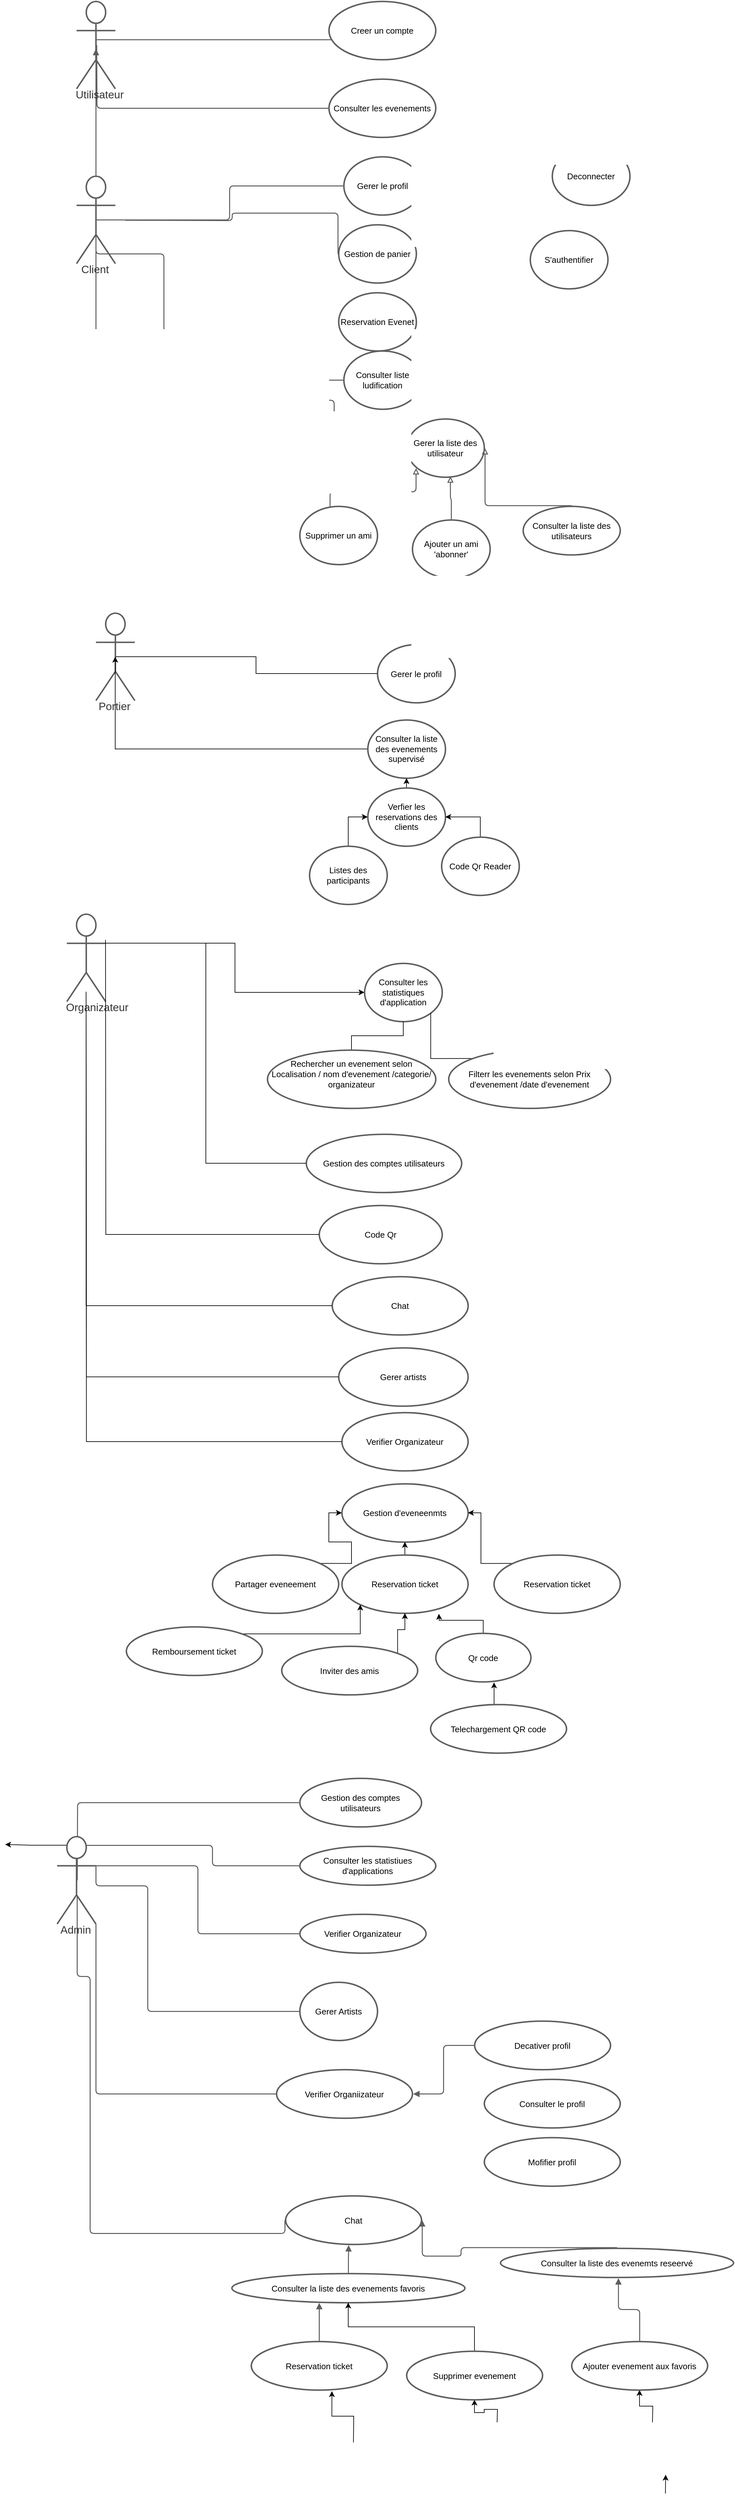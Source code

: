 <mxfile version="20.8.15" type="github">
  <diagram name="Page-1" id="k-a6IqjKt22_uS10msmN">
    <mxGraphModel dx="2084" dy="671" grid="1" gridSize="10" guides="1" tooltips="1" connect="1" arrows="1" fold="1" page="1" pageScale="1" pageWidth="827" pageHeight="1169" math="0" shadow="0">
      <root>
        <mxCell id="0" />
        <mxCell id="1" parent="0" />
        <mxCell id="5G4IDF_U-Jctl3EP4ENw-1" value="Consulter les statistiques d&#39;application" style="html=1;overflow=block;blockSpacing=1;whiteSpace=wrap;ellipse;fontSize=13;spacing=3.8;strokeColor=#5e5e5e;strokeOpacity=100;rounded=1;absoluteArcSize=1;arcSize=9;strokeWidth=2.3;lucidId=.BitsejxpJ_f;" parent="1" vertex="1">
          <mxGeometry x="515" y="1545" width="120" height="90" as="geometry" />
        </mxCell>
        <mxCell id="5G4IDF_U-Jctl3EP4ENw-2" value="Gerer le profil" style="html=1;overflow=block;blockSpacing=1;whiteSpace=wrap;ellipse;fontSize=13;spacing=3.8;strokeColor=#5e5e5e;strokeOpacity=100;rounded=1;absoluteArcSize=1;arcSize=9;strokeWidth=2.3;lucidId=.BitsejxpJ_f;" parent="1" vertex="1">
          <mxGeometry x="535" y="1052.5" width="120" height="90" as="geometry" />
        </mxCell>
        <mxCell id="5G4IDF_U-Jctl3EP4ENw-3" style="edgeStyle=orthogonalEdgeStyle;rounded=0;orthogonalLoop=1;jettySize=auto;html=1;exitX=0.5;exitY=0;exitDx=0;exitDy=0;endArrow=none;endFill=0;" parent="1" source="5G4IDF_U-Jctl3EP4ENw-4" target="5G4IDF_U-Jctl3EP4ENw-1" edge="1">
          <mxGeometry relative="1" as="geometry" />
        </mxCell>
        <mxCell id="5G4IDF_U-Jctl3EP4ENw-4" value="&lt;div&gt;Rechercher un evenement selon Localisation / nom d&#39;evenement /categorie/ organizateur&lt;br&gt;&lt;/div&gt;&lt;div&gt;&lt;br&gt;&lt;/div&gt;" style="html=1;overflow=block;blockSpacing=1;whiteSpace=wrap;ellipse;fontSize=13;spacing=3.8;strokeColor=#5e5e5e;strokeOpacity=100;rounded=1;absoluteArcSize=1;arcSize=9;strokeWidth=2.3;lucidId=.BitsejxpJ_f;" parent="1" vertex="1">
          <mxGeometry x="365" y="1679" width="260" height="90" as="geometry" />
        </mxCell>
        <mxCell id="5G4IDF_U-Jctl3EP4ENw-5" style="edgeStyle=orthogonalEdgeStyle;rounded=0;orthogonalLoop=1;jettySize=auto;html=1;exitX=0;exitY=0;exitDx=0;exitDy=0;entryX=1;entryY=1;entryDx=0;entryDy=0;endArrow=none;endFill=0;" parent="1" source="5G4IDF_U-Jctl3EP4ENw-6" target="5G4IDF_U-Jctl3EP4ENw-1" edge="1">
          <mxGeometry relative="1" as="geometry" />
        </mxCell>
        <mxCell id="5G4IDF_U-Jctl3EP4ENw-6" value="Filterr les evenements selon Prix d&#39;evenement /date d&#39;evenement" style="html=1;overflow=block;blockSpacing=1;whiteSpace=wrap;ellipse;fontSize=13;spacing=3.8;strokeColor=#5e5e5e;strokeOpacity=100;rounded=1;absoluteArcSize=1;arcSize=9;strokeWidth=2.3;lucidId=.BitsejxpJ_f;" parent="1" vertex="1">
          <mxGeometry x="645" y="1679" width="250" height="90" as="geometry" />
        </mxCell>
        <mxCell id="5G4IDF_U-Jctl3EP4ENw-7" value="Code Qr" style="html=1;overflow=block;blockSpacing=1;whiteSpace=wrap;ellipse;fontSize=13;spacing=3.8;strokeColor=#5e5e5e;strokeOpacity=100;rounded=1;absoluteArcSize=1;arcSize=9;strokeWidth=2.3;lucidId=.BitsejxpJ_f;" parent="1" vertex="1">
          <mxGeometry x="445" y="1919" width="190" height="90" as="geometry" />
        </mxCell>
        <mxCell id="5G4IDF_U-Jctl3EP4ENw-8" value="Chat" style="html=1;overflow=block;blockSpacing=1;whiteSpace=wrap;ellipse;fontSize=13;spacing=3.8;strokeColor=#5e5e5e;strokeOpacity=100;rounded=1;absoluteArcSize=1;arcSize=9;strokeWidth=2.3;lucidId=.BitsejxpJ_f;" parent="1" vertex="1">
          <mxGeometry x="465" y="2029" width="210" height="90" as="geometry" />
        </mxCell>
        <mxCell id="5G4IDF_U-Jctl3EP4ENw-9" value="Gerer artists" style="html=1;overflow=block;blockSpacing=1;whiteSpace=wrap;ellipse;fontSize=13;spacing=3.8;strokeColor=#5e5e5e;strokeOpacity=100;rounded=1;absoluteArcSize=1;arcSize=9;strokeWidth=2.3;lucidId=.BitsejxpJ_f;" parent="1" vertex="1">
          <mxGeometry x="475" y="2139" width="200" height="90" as="geometry" />
        </mxCell>
        <mxCell id="5G4IDF_U-Jctl3EP4ENw-10" value="Verifier Organizateur" style="html=1;overflow=block;blockSpacing=1;whiteSpace=wrap;ellipse;fontSize=13;spacing=3.8;strokeColor=#5e5e5e;strokeOpacity=100;rounded=1;absoluteArcSize=1;arcSize=9;strokeWidth=2.3;lucidId=.BitsejxpJ_f;" parent="1" vertex="1">
          <mxGeometry x="480" y="2239" width="195" height="90" as="geometry" />
        </mxCell>
        <mxCell id="5G4IDF_U-Jctl3EP4ENw-11" value="Gestion des comptes utilisateurs" style="html=1;overflow=block;blockSpacing=1;whiteSpace=wrap;ellipse;fontSize=13;spacing=3.8;strokeColor=#5e5e5e;strokeOpacity=100;rounded=1;absoluteArcSize=1;arcSize=9;strokeWidth=2.3;lucidId=.BitsejxpJ_f;" parent="1" vertex="1">
          <mxGeometry x="425" y="1809" width="240" height="90" as="geometry" />
        </mxCell>
        <mxCell id="5G4IDF_U-Jctl3EP4ENw-12" value="Gestion d&#39;eveneenmts" style="html=1;overflow=block;blockSpacing=1;whiteSpace=wrap;ellipse;fontSize=13;spacing=3.8;strokeColor=#5e5e5e;strokeOpacity=100;rounded=1;absoluteArcSize=1;arcSize=9;strokeWidth=2.3;lucidId=.BitsejxpJ_f;" parent="1" vertex="1">
          <mxGeometry x="480" y="2349" width="195" height="90" as="geometry" />
        </mxCell>
        <mxCell id="5G4IDF_U-Jctl3EP4ENw-101" style="edgeStyle=orthogonalEdgeStyle;rounded=0;orthogonalLoop=1;jettySize=auto;html=1;exitX=0.5;exitY=0;exitDx=0;exitDy=0;entryX=0.5;entryY=1;entryDx=0;entryDy=0;" parent="1" source="5G4IDF_U-Jctl3EP4ENw-13" target="5G4IDF_U-Jctl3EP4ENw-12" edge="1">
          <mxGeometry relative="1" as="geometry" />
        </mxCell>
        <mxCell id="5G4IDF_U-Jctl3EP4ENw-13" value="Reservation ticket" style="html=1;overflow=block;blockSpacing=1;whiteSpace=wrap;ellipse;fontSize=13;spacing=3.8;strokeColor=#5e5e5e;strokeOpacity=100;rounded=1;absoluteArcSize=1;arcSize=9;strokeWidth=2.3;lucidId=.BitsejxpJ_f;" parent="1" vertex="1">
          <mxGeometry x="480" y="2459" width="195" height="90" as="geometry" />
        </mxCell>
        <mxCell id="5G4IDF_U-Jctl3EP4ENw-102" style="edgeStyle=orthogonalEdgeStyle;rounded=0;orthogonalLoop=1;jettySize=auto;html=1;exitX=0;exitY=0;exitDx=0;exitDy=0;entryX=1;entryY=0.5;entryDx=0;entryDy=0;" parent="1" source="5G4IDF_U-Jctl3EP4ENw-14" target="5G4IDF_U-Jctl3EP4ENw-12" edge="1">
          <mxGeometry relative="1" as="geometry" />
        </mxCell>
        <mxCell id="5G4IDF_U-Jctl3EP4ENw-14" value="Reservation ticket" style="html=1;overflow=block;blockSpacing=1;whiteSpace=wrap;ellipse;fontSize=13;spacing=3.8;strokeColor=#5e5e5e;strokeOpacity=100;rounded=1;absoluteArcSize=1;arcSize=9;strokeWidth=2.3;lucidId=.BitsejxpJ_f;" parent="1" vertex="1">
          <mxGeometry x="715" y="2459" width="195" height="90" as="geometry" />
        </mxCell>
        <mxCell id="5G4IDF_U-Jctl3EP4ENw-100" style="edgeStyle=orthogonalEdgeStyle;rounded=0;orthogonalLoop=1;jettySize=auto;html=1;exitX=1;exitY=0;exitDx=0;exitDy=0;entryX=0;entryY=0.5;entryDx=0;entryDy=0;" parent="1" source="5G4IDF_U-Jctl3EP4ENw-15" target="5G4IDF_U-Jctl3EP4ENw-12" edge="1">
          <mxGeometry relative="1" as="geometry" />
        </mxCell>
        <mxCell id="5G4IDF_U-Jctl3EP4ENw-15" value="Partager eveneement" style="html=1;overflow=block;blockSpacing=1;whiteSpace=wrap;ellipse;fontSize=13;spacing=3.8;strokeColor=#5e5e5e;strokeOpacity=100;rounded=1;absoluteArcSize=1;arcSize=9;strokeWidth=2.3;lucidId=.BitsejxpJ_f;" parent="1" vertex="1">
          <mxGeometry x="280" y="2459" width="195" height="90" as="geometry" />
        </mxCell>
        <mxCell id="5G4IDF_U-Jctl3EP4ENw-93" style="edgeStyle=orthogonalEdgeStyle;rounded=0;orthogonalLoop=1;jettySize=auto;html=1;exitX=0.5;exitY=0;exitDx=0;exitDy=0;entryX=0.594;entryY=1.025;entryDx=0;entryDy=0;entryPerimeter=0;" parent="1" target="5G4IDF_U-Jctl3EP4ENw-64" edge="1">
          <mxGeometry relative="1" as="geometry">
            <mxPoint x="498" y="3830" as="sourcePoint" />
          </mxGeometry>
        </mxCell>
        <mxCell id="5G4IDF_U-Jctl3EP4ENw-92" style="edgeStyle=orthogonalEdgeStyle;rounded=0;orthogonalLoop=1;jettySize=auto;html=1;exitX=0.5;exitY=0;exitDx=0;exitDy=0;" parent="1" target="5G4IDF_U-Jctl3EP4ENw-65" edge="1">
          <mxGeometry relative="1" as="geometry">
            <mxPoint x="720" y="3799" as="sourcePoint" />
          </mxGeometry>
        </mxCell>
        <mxCell id="5G4IDF_U-Jctl3EP4ENw-91" style="edgeStyle=orthogonalEdgeStyle;rounded=0;orthogonalLoop=1;jettySize=auto;html=1;exitX=0.5;exitY=0;exitDx=0;exitDy=0;" parent="1" target="5G4IDF_U-Jctl3EP4ENw-66" edge="1">
          <mxGeometry relative="1" as="geometry">
            <mxPoint x="960" y="3799" as="sourcePoint" />
          </mxGeometry>
        </mxCell>
        <mxCell id="5G4IDF_U-Jctl3EP4ENw-19" value="Consulter les evenements" style="html=1;overflow=block;blockSpacing=1;whiteSpace=wrap;ellipse;fontSize=13;spacing=3.8;strokeColor=#5e5e5e;strokeOpacity=100;rounded=1;absoluteArcSize=1;arcSize=9;strokeWidth=2.3;lucidId=soitjvf58P_N;" parent="1" vertex="1">
          <mxGeometry x="460" y="179" width="165" height="90" as="geometry" />
        </mxCell>
        <mxCell id="5G4IDF_U-Jctl3EP4ENw-20" value="Client" style="html=1;overflow=block;blockSpacing=1;shape=umlActor;labelPosition=center;verticalLabelPosition=bottom;verticalAlign=top;whiteSpace=nowrap;fontSize=16.7;fontColor=#333333;align=center;spacing=0;strokeColor=#5e5e5e;strokeOpacity=100;rounded=1;absoluteArcSize=1;arcSize=9;strokeWidth=2.3;lucidId=Zoit8c.qYpQ7;" parent="1" vertex="1">
          <mxGeometry x="70" y="329" width="60" height="135" as="geometry" />
        </mxCell>
        <mxCell id="5G4IDF_U-Jctl3EP4ENw-21" value="" style="html=1;jettySize=18;whiteSpace=wrap;fontSize=13;strokeColor=#5E5E5E;strokeWidth=1.5;rounded=1;arcSize=12;edgeStyle=orthogonalEdgeStyle;startArrow=none;endArrow=block;endFill=1;lucidId=mpitS5lhm7C1;" parent="1" edge="1">
          <mxGeometry width="100" height="100" relative="1" as="geometry">
            <Array as="points" />
            <mxPoint x="626" y="118" as="sourcePoint" />
            <mxPoint x="626" y="118" as="targetPoint" />
          </mxGeometry>
        </mxCell>
        <mxCell id="5G4IDF_U-Jctl3EP4ENw-22" value="" style="html=1;jettySize=18;whiteSpace=wrap;fontSize=13;strokeColor=#5E5E5E;strokeWidth=1.5;rounded=1;arcSize=12;edgeStyle=orthogonalEdgeStyle;startArrow=none;endArrow=none;exitX=0.519;exitY=0.438;exitPerimeter=0;entryX=0.017;entryY=0.657;entryPerimeter=0;lucidId=TritnC.DPWvg;" parent="1" edge="1">
          <mxGeometry width="100" height="100" relative="1" as="geometry">
            <Array as="points" />
            <mxPoint x="101.14" y="118.13" as="sourcePoint" />
            <mxPoint x="462.805" y="118.13" as="targetPoint" />
          </mxGeometry>
        </mxCell>
        <mxCell id="5G4IDF_U-Jctl3EP4ENw-23" value="" style="html=1;jettySize=18;whiteSpace=wrap;fontSize=13;strokeColor=#5E5E5E;strokeWidth=1.5;rounded=1;arcSize=12;edgeStyle=orthogonalEdgeStyle;startArrow=none;endArrow=none;exitX=-0.007;exitY=0.5;exitPerimeter=0;entryX=0.519;entryY=0.5;entryPerimeter=0;lucidId=xsitqul2D.Xv;" parent="1" source="5G4IDF_U-Jctl3EP4ENw-19" edge="1">
          <mxGeometry width="100" height="100" relative="1" as="geometry">
            <Array as="points" />
            <mxPoint x="101.14" y="126.5" as="targetPoint" />
          </mxGeometry>
        </mxCell>
        <mxCell id="5G4IDF_U-Jctl3EP4ENw-24" value="Gerer le profil" style="html=1;overflow=block;blockSpacing=1;whiteSpace=wrap;ellipse;fontSize=13;spacing=3.8;strokeColor=#5e5e5e;strokeOpacity=100;rounded=1;absoluteArcSize=1;arcSize=9;strokeWidth=2.3;lucidId=3sitsereLQRn;" parent="1" vertex="1">
          <mxGeometry x="483" y="299" width="120" height="90" as="geometry" />
        </mxCell>
        <mxCell id="5G4IDF_U-Jctl3EP4ENw-25" value="Gestion de panier" style="html=1;overflow=block;blockSpacing=1;whiteSpace=wrap;ellipse;fontSize=13;spacing=3.8;strokeColor=#5e5e5e;strokeOpacity=100;rounded=1;absoluteArcSize=1;arcSize=9;strokeWidth=2.3;lucidId=atit3Y5sFF7p;" parent="1" vertex="1">
          <mxGeometry x="475" y="404" width="120" height="90" as="geometry" />
        </mxCell>
        <mxCell id="5G4IDF_U-Jctl3EP4ENw-26" value="Reservation Evenet" style="html=1;overflow=block;blockSpacing=1;whiteSpace=wrap;ellipse;fontSize=13;spacing=3.8;strokeColor=#5e5e5e;strokeOpacity=100;rounded=1;absoluteArcSize=1;arcSize=9;strokeWidth=2.3;lucidId=jtitNFk_JNwB;" parent="1" vertex="1">
          <mxGeometry x="475" y="509" width="120" height="90" as="geometry" />
        </mxCell>
        <mxCell id="5G4IDF_U-Jctl3EP4ENw-27" value="Consulter liste ludification" style="html=1;overflow=block;blockSpacing=1;whiteSpace=wrap;ellipse;fontSize=13;spacing=3.8;strokeColor=#5e5e5e;strokeOpacity=100;rounded=1;absoluteArcSize=1;arcSize=9;strokeWidth=2.3;lucidId=AtitZLWRrcX2;" parent="1" vertex="1">
          <mxGeometry x="483" y="599" width="120" height="90" as="geometry" />
        </mxCell>
        <mxCell id="5G4IDF_U-Jctl3EP4ENw-28" value="Gerer la liste des utilisateur" style="html=1;overflow=block;blockSpacing=1;whiteSpace=wrap;ellipse;fontSize=13;spacing=3.8;strokeColor=#5e5e5e;strokeOpacity=100;rounded=1;absoluteArcSize=1;arcSize=9;strokeWidth=2.3;lucidId=kuitx5RgH1xn;" parent="1" vertex="1">
          <mxGeometry x="580" y="704" width="120" height="90" as="geometry" />
        </mxCell>
        <mxCell id="5G4IDF_U-Jctl3EP4ENw-29" value="Ajouter un ami &#39;abonner&#39;" style="html=1;overflow=block;blockSpacing=1;whiteSpace=wrap;ellipse;fontSize=13;spacing=3.8;strokeColor=#5e5e5e;strokeOpacity=100;rounded=1;absoluteArcSize=1;arcSize=9;strokeWidth=2.3;lucidId=yuiteOMJiaQA;" parent="1" vertex="1">
          <mxGeometry x="589" y="860" width="120" height="90" as="geometry" />
        </mxCell>
        <mxCell id="5G4IDF_U-Jctl3EP4ENw-30" value="Supprimer un ami" style="html=1;overflow=block;blockSpacing=1;whiteSpace=wrap;ellipse;fontSize=13;spacing=3.8;strokeColor=#5e5e5e;strokeOpacity=100;rounded=1;absoluteArcSize=1;arcSize=9;strokeWidth=2.3;lucidId=Juitxt.MBrJM;" parent="1" vertex="1">
          <mxGeometry x="415" y="839" width="120" height="90" as="geometry" />
        </mxCell>
        <mxCell id="5G4IDF_U-Jctl3EP4ENw-31" value="Consulter la liste des utilisateurs" style="html=1;overflow=block;blockSpacing=1;whiteSpace=wrap;ellipse;fontSize=13;spacing=3.8;strokeColor=#5e5e5e;strokeOpacity=100;rounded=1;absoluteArcSize=1;arcSize=9;strokeWidth=2.3;lucidId=SuitE4AoL12q;" parent="1" vertex="1">
          <mxGeometry x="760" y="839" width="150" height="75" as="geometry" />
        </mxCell>
        <mxCell id="5G4IDF_U-Jctl3EP4ENw-32" value="S&#39;authentifier" style="html=1;overflow=block;blockSpacing=1;whiteSpace=wrap;ellipse;fontSize=13;spacing=3.8;strokeColor=#5e5e5e;strokeOpacity=100;rounded=1;absoluteArcSize=1;arcSize=9;strokeWidth=2.3;lucidId=XvitAHHM73nt;" parent="1" vertex="1">
          <mxGeometry x="771" y="413" width="120" height="90" as="geometry" />
        </mxCell>
        <mxCell id="5G4IDF_U-Jctl3EP4ENw-33" value="Deconnecter" style="html=1;overflow=block;blockSpacing=1;whiteSpace=wrap;ellipse;fontSize=13;spacing=3.8;strokeColor=#5e5e5e;strokeOpacity=100;rounded=1;absoluteArcSize=1;arcSize=9;strokeWidth=2.3;lucidId=XvitmW9DInrr;" parent="1" vertex="1">
          <mxGeometry x="805" y="284" width="120" height="90" as="geometry" />
        </mxCell>
        <mxCell id="5G4IDF_U-Jctl3EP4ENw-34" value="" style="html=1;jettySize=18;whiteSpace=wrap;fontSize=13;strokeColor=#5E5E5E;strokeWidth=1.5;rounded=1;arcSize=12;edgeStyle=orthogonalEdgeStyle;startArrow=none;endArrow=none;exitX=0.519;exitY=0.5;exitPerimeter=0;entryX=-0.009;entryY=0.5;entryPerimeter=0;lucidId=uwitn57VtS-p;" parent="1" source="5G4IDF_U-Jctl3EP4ENw-20" target="5G4IDF_U-Jctl3EP4ENw-24" edge="1">
          <mxGeometry width="100" height="100" relative="1" as="geometry">
            <Array as="points" />
          </mxGeometry>
        </mxCell>
        <mxCell id="5G4IDF_U-Jctl3EP4ENw-35" value="" style="html=1;jettySize=18;whiteSpace=wrap;fontSize=13;strokeColor=#5E5E5E;strokeWidth=1.5;rounded=1;arcSize=12;edgeStyle=orthogonalEdgeStyle;startArrow=none;endArrow=none;entryX=-0.009;entryY=0.5;entryPerimeter=0;lucidId=xwitSEJRgs7D;" parent="1" target="5G4IDF_U-Jctl3EP4ENw-25" edge="1">
          <mxGeometry width="100" height="100" relative="1" as="geometry">
            <Array as="points" />
            <mxPoint x="145" y="397" as="sourcePoint" />
          </mxGeometry>
        </mxCell>
        <mxCell id="5G4IDF_U-Jctl3EP4ENw-36" value="" style="html=1;jettySize=18;whiteSpace=wrap;fontSize=13;strokeColor=#5E5E5E;strokeWidth=1.5;rounded=1;arcSize=12;edgeStyle=orthogonalEdgeStyle;startArrow=none;endArrow=none;entryX=-0.009;entryY=0.5;entryPerimeter=0;lucidId=EwitnhvqmceC;exitX=0.5;exitY=0.5;exitDx=0;exitDy=0;exitPerimeter=0;" parent="1" source="5G4IDF_U-Jctl3EP4ENw-20" target="5G4IDF_U-Jctl3EP4ENw-27" edge="1">
          <mxGeometry width="100" height="100" relative="1" as="geometry">
            <Array as="points">
              <mxPoint x="100" y="449" />
              <mxPoint x="205" y="449" />
              <mxPoint x="205" y="644" />
            </Array>
            <mxPoint x="146" y="449" as="sourcePoint" />
          </mxGeometry>
        </mxCell>
        <mxCell id="5G4IDF_U-Jctl3EP4ENw-37" value="" style="html=1;jettySize=18;whiteSpace=wrap;fontSize=13;strokeColor=#5E5E5E;strokeWidth=1.5;rounded=1;arcSize=12;edgeStyle=orthogonalEdgeStyle;startArrow=none;endArrow=none;entryX=-0.009;entryY=0.5;entryPerimeter=0;lucidId=VwitKGgVvQV3;exitX=0.5;exitY=0.5;exitDx=0;exitDy=0;exitPerimeter=0;" parent="1" source="5G4IDF_U-Jctl3EP4ENw-20" target="5G4IDF_U-Jctl3EP4ENw-28" edge="1">
          <mxGeometry width="100" height="100" relative="1" as="geometry">
            <Array as="points">
              <mxPoint x="100" y="675" />
              <mxPoint x="468" y="675" />
              <mxPoint x="468" y="749" />
            </Array>
            <mxPoint x="146" y="449" as="sourcePoint" />
          </mxGeometry>
        </mxCell>
        <mxCell id="5G4IDF_U-Jctl3EP4ENw-38" value="" style="html=1;jettySize=18;whiteSpace=wrap;fontSize=13;strokeColor=#5E5E5E;strokeWidth=1.5;rounded=1;arcSize=12;edgeStyle=orthogonalEdgeStyle;startArrow=none;endArrow=block;endFill=0;exitX=0.389;exitY=0;exitPerimeter=0;entryX=0.121;entryY=0.843;entryPerimeter=0;lucidId=_witxVBQDQPL;" parent="1" source="5G4IDF_U-Jctl3EP4ENw-30" target="5G4IDF_U-Jctl3EP4ENw-28" edge="1">
          <mxGeometry width="100" height="100" relative="1" as="geometry">
            <Array as="points" />
          </mxGeometry>
        </mxCell>
        <mxCell id="5G4IDF_U-Jctl3EP4ENw-39" value="" style="html=1;jettySize=18;whiteSpace=wrap;fontSize=13;strokeColor=#5E5E5E;strokeWidth=1.5;rounded=1;arcSize=12;edgeStyle=orthogonalEdgeStyle;startArrow=none;endArrow=block;endFill=0;exitX=0.5;exitY=-0.013;exitPerimeter=0;lucidId=hxitQ018nh-G;entryX=0.563;entryY=0.984;entryDx=0;entryDy=0;entryPerimeter=0;" parent="1" source="5G4IDF_U-Jctl3EP4ENw-29" target="5G4IDF_U-Jctl3EP4ENw-28" edge="1">
          <mxGeometry width="100" height="100" relative="1" as="geometry">
            <Array as="points" />
            <mxPoint x="690" y="760" as="targetPoint" />
          </mxGeometry>
        </mxCell>
        <mxCell id="5G4IDF_U-Jctl3EP4ENw-40" value="" style="html=1;jettySize=18;whiteSpace=wrap;fontSize=13;strokeColor=#5E5E5E;strokeWidth=1.5;rounded=1;arcSize=12;edgeStyle=orthogonalEdgeStyle;startArrow=none;endArrow=block;endFill=0;exitX=0.5;exitY=-0.015;exitPerimeter=0;entryX=1.009;entryY=0.5;entryPerimeter=0;lucidId=qxit4EoMMmFK;" parent="1" source="5G4IDF_U-Jctl3EP4ENw-31" target="5G4IDF_U-Jctl3EP4ENw-28" edge="1">
          <mxGeometry width="100" height="100" relative="1" as="geometry">
            <Array as="points" />
          </mxGeometry>
        </mxCell>
        <mxCell id="5G4IDF_U-Jctl3EP4ENw-41" value="" style="html=1;jettySize=18;whiteSpace=wrap;fontSize=13;strokeColor=#5E5E5E;strokeWidth=1.5;rounded=1;arcSize=12;edgeStyle=orthogonalEdgeStyle;startArrow=none;endArrow=block;endFill=1;exitX=0.5;exitY=-0.008;exitPerimeter=0;entryX=0.5;entryY=0.542;entryPerimeter=0;lucidId=Kzith7.PF6Yj;" parent="1" source="5G4IDF_U-Jctl3EP4ENw-20" edge="1">
          <mxGeometry width="100" height="100" relative="1" as="geometry">
            <Array as="points" />
            <mxPoint x="100" y="132.17" as="targetPoint" />
          </mxGeometry>
        </mxCell>
        <mxCell id="5G4IDF_U-Jctl3EP4ENw-42" style="edgeStyle=orthogonalEdgeStyle;rounded=0;orthogonalLoop=1;jettySize=auto;html=1;exitX=0.5;exitY=0.5;exitDx=0;exitDy=0;exitPerimeter=0;entryX=0;entryY=0.5;entryDx=0;entryDy=0;endArrow=none;endFill=0;" parent="1" source="5G4IDF_U-Jctl3EP4ENw-43" target="5G4IDF_U-Jctl3EP4ENw-2" edge="1">
          <mxGeometry relative="1" as="geometry" />
        </mxCell>
        <mxCell id="5G4IDF_U-Jctl3EP4ENw-43" value="Portier" style="html=1;overflow=block;blockSpacing=1;shape=umlActor;labelPosition=center;verticalLabelPosition=bottom;verticalAlign=top;whiteSpace=nowrap;fontSize=16.7;fontColor=#333333;align=center;spacing=0;strokeColor=#5e5e5e;strokeOpacity=100;rounded=1;absoluteArcSize=1;arcSize=9;strokeWidth=2.3;lucidId=wAitfE4UTxwo;" parent="1" vertex="1">
          <mxGeometry x="100" y="1004" width="60" height="135" as="geometry" />
        </mxCell>
        <mxCell id="5G4IDF_U-Jctl3EP4ENw-44" style="edgeStyle=orthogonalEdgeStyle;rounded=0;orthogonalLoop=1;jettySize=auto;html=1;exitX=0;exitY=0.5;exitDx=0;exitDy=0;entryX=0.5;entryY=0.5;entryDx=0;entryDy=0;entryPerimeter=0;" parent="1" source="5G4IDF_U-Jctl3EP4ENw-45" target="5G4IDF_U-Jctl3EP4ENw-43" edge="1">
          <mxGeometry relative="1" as="geometry">
            <mxPoint x="165" y="1079" as="targetPoint" />
          </mxGeometry>
        </mxCell>
        <mxCell id="5G4IDF_U-Jctl3EP4ENw-45" value="Consulter la liste des evenements supervisé" style="html=1;overflow=block;blockSpacing=1;whiteSpace=wrap;ellipse;fontSize=13;spacing=3.8;strokeColor=#5e5e5e;strokeOpacity=100;rounded=1;absoluteArcSize=1;arcSize=9;strokeWidth=2.3;lucidId=eDitzyq0~7Tt;" parent="1" vertex="1">
          <mxGeometry x="520" y="1169" width="120" height="90" as="geometry" />
        </mxCell>
        <mxCell id="5G4IDF_U-Jctl3EP4ENw-46" style="edgeStyle=orthogonalEdgeStyle;rounded=0;orthogonalLoop=1;jettySize=auto;html=1;exitX=0.5;exitY=0;exitDx=0;exitDy=0;entryX=0.5;entryY=1;entryDx=0;entryDy=0;" parent="1" source="5G4IDF_U-Jctl3EP4ENw-47" target="5G4IDF_U-Jctl3EP4ENw-45" edge="1">
          <mxGeometry relative="1" as="geometry" />
        </mxCell>
        <mxCell id="5G4IDF_U-Jctl3EP4ENw-47" value="Verfier les reservations des clients" style="html=1;overflow=block;blockSpacing=1;whiteSpace=wrap;ellipse;fontSize=13;spacing=3.8;strokeColor=#5e5e5e;strokeOpacity=100;rounded=1;absoluteArcSize=1;arcSize=9;strokeWidth=2.3;lucidId=tDitnoB0Gj56;" parent="1" vertex="1">
          <mxGeometry x="520" y="1274" width="120" height="90" as="geometry" />
        </mxCell>
        <mxCell id="5G4IDF_U-Jctl3EP4ENw-48" style="edgeStyle=orthogonalEdgeStyle;rounded=0;orthogonalLoop=1;jettySize=auto;html=1;exitX=0.5;exitY=0;exitDx=0;exitDy=0;entryX=1;entryY=0.5;entryDx=0;entryDy=0;" parent="1" source="5G4IDF_U-Jctl3EP4ENw-49" target="5G4IDF_U-Jctl3EP4ENw-47" edge="1">
          <mxGeometry relative="1" as="geometry" />
        </mxCell>
        <mxCell id="5G4IDF_U-Jctl3EP4ENw-49" value="Code Qr Reader" style="html=1;overflow=block;blockSpacing=1;whiteSpace=wrap;ellipse;fontSize=13;spacing=3.8;strokeColor=#5e5e5e;strokeOpacity=100;rounded=1;absoluteArcSize=1;arcSize=9;strokeWidth=2.3;lucidId=FDit9r1I3Rdw;" parent="1" vertex="1">
          <mxGeometry x="634" y="1350" width="120" height="90" as="geometry" />
        </mxCell>
        <mxCell id="5G4IDF_U-Jctl3EP4ENw-50" style="edgeStyle=orthogonalEdgeStyle;rounded=0;orthogonalLoop=1;jettySize=auto;html=1;exitX=0.5;exitY=0;exitDx=0;exitDy=0;entryX=0;entryY=0.5;entryDx=0;entryDy=0;" parent="1" source="5G4IDF_U-Jctl3EP4ENw-51" target="5G4IDF_U-Jctl3EP4ENw-47" edge="1">
          <mxGeometry relative="1" as="geometry" />
        </mxCell>
        <mxCell id="5G4IDF_U-Jctl3EP4ENw-51" value="Listes des participants" style="html=1;overflow=block;blockSpacing=1;whiteSpace=wrap;ellipse;fontSize=13;spacing=3.8;strokeColor=#5e5e5e;strokeOpacity=100;rounded=1;absoluteArcSize=1;arcSize=9;strokeWidth=2.3;lucidId=GDitkXp_RSrx;" parent="1" vertex="1">
          <mxGeometry x="430" y="1364" width="120" height="90" as="geometry" />
        </mxCell>
        <mxCell id="5G4IDF_U-Jctl3EP4ENw-52" value="Gestion des comptes utilisateurs" style="html=1;overflow=block;blockSpacing=1;whiteSpace=wrap;ellipse;fontSize=13;spacing=3.8;strokeColor=#5e5e5e;strokeOpacity=100;rounded=1;absoluteArcSize=1;arcSize=9;strokeWidth=2.3;lucidId=2CmtHglSXUaJ;" parent="1" vertex="1">
          <mxGeometry x="415" y="2804" width="188" height="75" as="geometry" />
        </mxCell>
        <mxCell id="5G4IDF_U-Jctl3EP4ENw-53" value="Consulter les  statistiues d&#39;applications" style="html=1;overflow=block;blockSpacing=1;whiteSpace=wrap;ellipse;fontSize=13;spacing=3.8;strokeColor=#5e5e5e;strokeOpacity=100;rounded=1;absoluteArcSize=1;arcSize=9;strokeWidth=2.3;lucidId=4Cmtud14x5Y7;" parent="1" vertex="1">
          <mxGeometry x="415" y="2909" width="210" height="60" as="geometry" />
        </mxCell>
        <mxCell id="5G4IDF_U-Jctl3EP4ENw-54" value="Verifier Organizateur" style="html=1;overflow=block;blockSpacing=1;whiteSpace=wrap;ellipse;fontSize=13;spacing=3.8;strokeColor=#5e5e5e;strokeOpacity=100;rounded=1;absoluteArcSize=1;arcSize=9;strokeWidth=2.3;lucidId=6CmtnAD3XU6T;" parent="1" vertex="1">
          <mxGeometry x="415" y="3014" width="195" height="60" as="geometry" />
        </mxCell>
        <mxCell id="5G4IDF_U-Jctl3EP4ENw-55" value="Gerer  Artists" style="html=1;overflow=block;blockSpacing=1;whiteSpace=wrap;ellipse;fontSize=13;spacing=3.8;strokeColor=#5e5e5e;strokeOpacity=100;rounded=1;absoluteArcSize=1;arcSize=9;strokeWidth=2.3;lucidId=9Cmt3dIYTxuM;" parent="1" vertex="1">
          <mxGeometry x="415" y="3119" width="120" height="90" as="geometry" />
        </mxCell>
        <mxCell id="5G4IDF_U-Jctl3EP4ENw-57" value="Verifier  Organiizateur" style="html=1;overflow=block;blockSpacing=1;whiteSpace=wrap;ellipse;fontSize=13;spacing=3.8;strokeColor=#5e5e5e;strokeOpacity=100;rounded=1;absoluteArcSize=1;arcSize=9;strokeWidth=2.3;lucidId=vEmtup_oRFgD;" parent="1" vertex="1">
          <mxGeometry x="379" y="3254" width="210" height="75" as="geometry" />
        </mxCell>
        <mxCell id="5G4IDF_U-Jctl3EP4ENw-58" value="Decativer profil" style="html=1;overflow=block;blockSpacing=1;whiteSpace=wrap;ellipse;fontSize=13;spacing=3.8;strokeColor=#5e5e5e;strokeOpacity=100;rounded=1;absoluteArcSize=1;arcSize=9;strokeWidth=2.3;lucidId=UEmtKaLi1W1V;" parent="1" vertex="1">
          <mxGeometry x="685" y="3179" width="210" height="75" as="geometry" />
        </mxCell>
        <mxCell id="5G4IDF_U-Jctl3EP4ENw-59" value="Consulter le profil" style="html=1;overflow=block;blockSpacing=1;whiteSpace=wrap;ellipse;fontSize=13;spacing=3.8;strokeColor=#5e5e5e;strokeOpacity=100;rounded=1;absoluteArcSize=1;arcSize=9;strokeWidth=2.3;lucidId=9EmtDgn2g~nr;" parent="1" vertex="1">
          <mxGeometry x="700" y="3269" width="210" height="75" as="geometry" />
        </mxCell>
        <mxCell id="5G4IDF_U-Jctl3EP4ENw-60" value="Mofifier profil" style="html=1;overflow=block;blockSpacing=1;whiteSpace=wrap;ellipse;fontSize=13;spacing=3.8;strokeColor=#5e5e5e;strokeOpacity=100;rounded=1;absoluteArcSize=1;arcSize=9;strokeWidth=2.3;lucidId=lFmtOqZzf6Zj;" parent="1" vertex="1">
          <mxGeometry x="700" y="3359" width="210" height="75" as="geometry" />
        </mxCell>
        <mxCell id="5G4IDF_U-Jctl3EP4ENw-61" value="Chat" style="html=1;overflow=block;blockSpacing=1;whiteSpace=wrap;ellipse;fontSize=13;spacing=3.8;strokeColor=#5e5e5e;strokeOpacity=100;rounded=1;absoluteArcSize=1;arcSize=9;strokeWidth=2.3;lucidId=zFmtClotAud6;" parent="1" vertex="1">
          <mxGeometry x="393" y="3449" width="210" height="75" as="geometry" />
        </mxCell>
        <mxCell id="5G4IDF_U-Jctl3EP4ENw-62" value="Consulter la liste des evenements favoris" style="html=1;overflow=block;blockSpacing=1;whiteSpace=wrap;ellipse;fontSize=13;spacing=3.8;strokeColor=#5e5e5e;strokeOpacity=100;rounded=1;absoluteArcSize=1;arcSize=9;strokeWidth=2.3;lucidId=2FmtQf8mHPAP;" parent="1" vertex="1">
          <mxGeometry x="310" y="3569" width="360" height="45" as="geometry" />
        </mxCell>
        <mxCell id="5G4IDF_U-Jctl3EP4ENw-63" value="Consulter la liste des evenemts reseervé" style="html=1;overflow=block;blockSpacing=1;whiteSpace=wrap;ellipse;fontSize=13;spacing=3.8;strokeColor=#5e5e5e;strokeOpacity=100;rounded=1;absoluteArcSize=1;arcSize=9;strokeWidth=2.3;lucidId=mGmt4DAFEJal;" parent="1" vertex="1">
          <mxGeometry x="725" y="3530" width="360" height="45" as="geometry" />
        </mxCell>
        <mxCell id="5G4IDF_U-Jctl3EP4ENw-64" value="Reservation  ticket" style="html=1;overflow=block;blockSpacing=1;whiteSpace=wrap;ellipse;fontSize=13;spacing=3.8;strokeColor=#5e5e5e;strokeOpacity=100;rounded=1;absoluteArcSize=1;arcSize=9;strokeWidth=2.3;lucidId=RGmtVi8AV7nn;" parent="1" vertex="1">
          <mxGeometry x="340" y="3674" width="210" height="75" as="geometry" />
        </mxCell>
        <mxCell id="5G4IDF_U-Jctl3EP4ENw-95" style="edgeStyle=orthogonalEdgeStyle;rounded=0;orthogonalLoop=1;jettySize=auto;html=1;exitX=0.5;exitY=0;exitDx=0;exitDy=0;" parent="1" source="5G4IDF_U-Jctl3EP4ENw-65" target="5G4IDF_U-Jctl3EP4ENw-62" edge="1">
          <mxGeometry relative="1" as="geometry" />
        </mxCell>
        <mxCell id="5G4IDF_U-Jctl3EP4ENw-65" value="Supprimer evenement" style="html=1;overflow=block;blockSpacing=1;whiteSpace=wrap;ellipse;fontSize=13;spacing=3.8;strokeColor=#5e5e5e;strokeOpacity=100;rounded=1;absoluteArcSize=1;arcSize=9;strokeWidth=2.3;lucidId=1GmtvfArZXu1;" parent="1" vertex="1">
          <mxGeometry x="580" y="3689" width="210" height="75" as="geometry" />
        </mxCell>
        <mxCell id="5G4IDF_U-Jctl3EP4ENw-66" value="Ajouter evenement aux favoris" style="html=1;overflow=block;blockSpacing=1;whiteSpace=wrap;ellipse;fontSize=13;spacing=3.8;strokeColor=#5e5e5e;strokeOpacity=100;rounded=1;absoluteArcSize=1;arcSize=9;strokeWidth=2.3;lucidId=9Gmt70UD0CTz;" parent="1" vertex="1">
          <mxGeometry x="835" y="3674" width="210" height="75" as="geometry" />
        </mxCell>
        <mxCell id="5G4IDF_U-Jctl3EP4ENw-67" value="" style="html=1;jettySize=18;whiteSpace=wrap;fontSize=13;strokeColor=#5E5E5E;strokeWidth=1.5;rounded=1;arcSize=12;edgeStyle=orthogonalEdgeStyle;startArrow=none;endArrow=block;endFill=1;exitX=0.5;exitY=-0.015;exitPerimeter=0;entryX=0.375;entryY=1.005;entryPerimeter=0;lucidId=oHmty7-V5Fug;" parent="1" source="5G4IDF_U-Jctl3EP4ENw-64" target="5G4IDF_U-Jctl3EP4ENw-62" edge="1">
          <mxGeometry width="100" height="100" relative="1" as="geometry">
            <Array as="points" />
          </mxGeometry>
        </mxCell>
        <mxCell id="5G4IDF_U-Jctl3EP4ENw-69" value="" style="html=1;jettySize=18;whiteSpace=wrap;fontSize=13;strokeColor=#5E5E5E;strokeWidth=1.5;rounded=1;arcSize=12;edgeStyle=orthogonalEdgeStyle;startArrow=none;endArrow=block;endFill=1;exitX=0.5;exitY=-0.015;exitPerimeter=0;entryX=0.506;entryY=1.024;entryPerimeter=0;lucidId=zHmtEKJRXJli;" parent="1" source="5G4IDF_U-Jctl3EP4ENw-66" target="5G4IDF_U-Jctl3EP4ENw-63" edge="1">
          <mxGeometry width="100" height="100" relative="1" as="geometry">
            <Array as="points" />
          </mxGeometry>
        </mxCell>
        <mxCell id="5G4IDF_U-Jctl3EP4ENw-70" value="" style="html=1;jettySize=18;whiteSpace=wrap;fontSize=13;strokeColor=#5E5E5E;strokeWidth=1.5;rounded=1;arcSize=12;edgeStyle=orthogonalEdgeStyle;startArrow=none;endArrow=block;endFill=1;exitX=0.5;exitY=-0.025;exitPerimeter=0;entryX=0.464;entryY=1.013;entryPerimeter=0;lucidId=EHmtWlyCZZdp;" parent="1" source="5G4IDF_U-Jctl3EP4ENw-62" target="5G4IDF_U-Jctl3EP4ENw-61" edge="1">
          <mxGeometry width="100" height="100" relative="1" as="geometry">
            <Array as="points" />
          </mxGeometry>
        </mxCell>
        <mxCell id="5G4IDF_U-Jctl3EP4ENw-71" value="" style="html=1;jettySize=18;whiteSpace=wrap;fontSize=13;strokeColor=#5E5E5E;strokeWidth=1.5;rounded=1;arcSize=12;edgeStyle=orthogonalEdgeStyle;startArrow=none;endArrow=block;endFill=1;exitX=0.5;exitY=-0.025;exitPerimeter=0;entryX=1.005;entryY=0.5;entryPerimeter=0;lucidId=HHmtfgAWmcY.;" parent="1" source="5G4IDF_U-Jctl3EP4ENw-63" target="5G4IDF_U-Jctl3EP4ENw-61" edge="1">
          <mxGeometry width="100" height="100" relative="1" as="geometry">
            <Array as="points" />
          </mxGeometry>
        </mxCell>
        <mxCell id="5G4IDF_U-Jctl3EP4ENw-72" value="" style="html=1;jettySize=18;whiteSpace=wrap;fontSize=13;strokeColor=#5E5E5E;strokeWidth=1.5;rounded=1;arcSize=12;edgeStyle=orthogonalEdgeStyle;startArrow=none;endArrow=none;exitX=-0.006;exitY=0.5;exitPerimeter=0;entryX=0.519;entryY=0.5;entryPerimeter=0;lucidId=ZHmtpmNAPGJC;" parent="1" source="5G4IDF_U-Jctl3EP4ENw-52" edge="1">
          <mxGeometry width="100" height="100" relative="1" as="geometry">
            <Array as="points" />
            <mxPoint x="71.14" y="2961.5" as="targetPoint" />
          </mxGeometry>
        </mxCell>
        <mxCell id="5G4IDF_U-Jctl3EP4ENw-73" value="" style="html=1;jettySize=18;whiteSpace=wrap;fontSize=13;strokeColor=#5E5E5E;strokeWidth=1.5;rounded=1;arcSize=12;edgeStyle=orthogonalEdgeStyle;startArrow=none;endArrow=none;exitX=-0.005;exitY=0.5;exitPerimeter=0;lucidId=6Hmt9NX5txgA;entryX=0.75;entryY=0.1;entryDx=0;entryDy=0;entryPerimeter=0;" parent="1" source="5G4IDF_U-Jctl3EP4ENw-53" target="5G4IDF_U-Jctl3EP4ENw-89" edge="1">
          <mxGeometry width="100" height="100" relative="1" as="geometry">
            <Array as="points">
              <mxPoint x="280" y="2939" />
              <mxPoint x="280" y="2907" />
            </Array>
            <mxPoint x="160" y="2930" as="targetPoint" />
          </mxGeometry>
        </mxCell>
        <mxCell id="5G4IDF_U-Jctl3EP4ENw-74" value="" style="html=1;jettySize=18;whiteSpace=wrap;fontSize=13;strokeColor=#5E5E5E;strokeWidth=1.5;rounded=1;arcSize=12;edgeStyle=orthogonalEdgeStyle;startArrow=none;endArrow=none;exitX=-0.006;exitY=0.5;exitPerimeter=0;lucidId=bImtluqSiDk2;entryX=1;entryY=0.333;entryDx=0;entryDy=0;entryPerimeter=0;" parent="1" source="5G4IDF_U-Jctl3EP4ENw-54" target="5G4IDF_U-Jctl3EP4ENw-89" edge="1">
          <mxGeometry width="100" height="100" relative="1" as="geometry">
            <Array as="points" />
            <mxPoint x="106" y="2962" as="targetPoint" />
          </mxGeometry>
        </mxCell>
        <mxCell id="5G4IDF_U-Jctl3EP4ENw-75" value="" style="html=1;jettySize=18;whiteSpace=wrap;fontSize=13;strokeColor=#5E5E5E;strokeWidth=1.5;rounded=1;arcSize=12;edgeStyle=orthogonalEdgeStyle;startArrow=none;endArrow=none;exitX=-0.009;exitY=0.5;exitPerimeter=0;lucidId=gImt8u_Dkexs;entryX=1;entryY=0.333;entryDx=0;entryDy=0;entryPerimeter=0;" parent="1" source="5G4IDF_U-Jctl3EP4ENw-55" target="5G4IDF_U-Jctl3EP4ENw-89" edge="1">
          <mxGeometry width="100" height="100" relative="1" as="geometry">
            <Array as="points">
              <mxPoint x="180" y="3164" />
              <mxPoint x="180" y="2970" />
              <mxPoint x="100" y="2970" />
            </Array>
            <mxPoint x="100" y="2962" as="targetPoint" />
          </mxGeometry>
        </mxCell>
        <mxCell id="5G4IDF_U-Jctl3EP4ENw-76" value="" style="html=1;jettySize=18;whiteSpace=wrap;fontSize=13;strokeColor=#5E5E5E;strokeWidth=1.5;rounded=1;arcSize=12;edgeStyle=orthogonalEdgeStyle;startArrow=none;endArrow=none;exitX=-0.005;exitY=0.5;exitPerimeter=0;lucidId=nImtBN8M5mBA;entryX=1;entryY=1;entryDx=0;entryDy=0;entryPerimeter=0;" parent="1" source="5G4IDF_U-Jctl3EP4ENw-57" target="5G4IDF_U-Jctl3EP4ENw-89" edge="1">
          <mxGeometry width="100" height="100" relative="1" as="geometry">
            <Array as="points" />
            <mxPoint x="71" y="2962" as="targetPoint" />
          </mxGeometry>
        </mxCell>
        <mxCell id="5G4IDF_U-Jctl3EP4ENw-77" value="" style="html=1;jettySize=18;whiteSpace=wrap;fontSize=13;strokeColor=#5E5E5E;strokeWidth=1.5;rounded=1;arcSize=12;edgeStyle=orthogonalEdgeStyle;startArrow=none;endArrow=none;exitX=-0.005;exitY=0.5;exitPerimeter=0;lucidId=sImtSxUsSN19;" parent="1" source="5G4IDF_U-Jctl3EP4ENw-61" edge="1">
          <mxGeometry width="100" height="100" relative="1" as="geometry">
            <Array as="points">
              <mxPoint x="392" y="3507" />
              <mxPoint x="91" y="3507" />
              <mxPoint x="91" y="3110" />
              <mxPoint x="71" y="3110" />
            </Array>
            <mxPoint x="71" y="2985" as="targetPoint" />
          </mxGeometry>
        </mxCell>
        <mxCell id="5G4IDF_U-Jctl3EP4ENw-78" value="" style="html=1;jettySize=18;whiteSpace=wrap;fontSize=13;strokeColor=#5E5E5E;strokeWidth=1.5;rounded=1;arcSize=12;edgeStyle=orthogonalEdgeStyle;startArrow=none;endArrow=block;endFill=1;exitX=-0.005;exitY=0.5;exitPerimeter=0;entryX=1.005;entryY=0.5;entryPerimeter=0;lucidId=RImtE9g9BrEt;" parent="1" source="5G4IDF_U-Jctl3EP4ENw-58" target="5G4IDF_U-Jctl3EP4ENw-57" edge="1">
          <mxGeometry width="100" height="100" relative="1" as="geometry">
            <Array as="points" />
          </mxGeometry>
        </mxCell>
        <mxCell id="5G4IDF_U-Jctl3EP4ENw-79" style="edgeStyle=orthogonalEdgeStyle;rounded=0;orthogonalLoop=1;jettySize=auto;html=1;exitX=1;exitY=0.333;exitDx=0;exitDy=0;exitPerimeter=0;entryX=0;entryY=0.5;entryDx=0;entryDy=0;" parent="1" source="5G4IDF_U-Jctl3EP4ENw-80" target="5G4IDF_U-Jctl3EP4ENw-1" edge="1">
          <mxGeometry relative="1" as="geometry" />
        </mxCell>
        <mxCell id="5G4IDF_U-Jctl3EP4ENw-80" value="&lt;div&gt;Organizateur&lt;/div&gt;&lt;div&gt;&lt;br&gt;&lt;/div&gt;" style="html=1;overflow=block;blockSpacing=1;shape=umlActor;labelPosition=center;verticalLabelPosition=bottom;verticalAlign=top;whiteSpace=nowrap;fontSize=16.7;fontColor=#333333;align=center;spacing=0;strokeColor=#5e5e5e;strokeOpacity=100;rounded=1;absoluteArcSize=1;arcSize=9;strokeWidth=2.3;lucidId=wAitfE4UTxwo;" parent="1" vertex="1">
          <mxGeometry x="55" y="1469" width="60" height="135" as="geometry" />
        </mxCell>
        <mxCell id="5G4IDF_U-Jctl3EP4ENw-81" style="edgeStyle=orthogonalEdgeStyle;rounded=0;orthogonalLoop=1;jettySize=auto;html=1;exitX=0;exitY=0.5;exitDx=0;exitDy=0;entryX=1;entryY=0.333;entryDx=0;entryDy=0;entryPerimeter=0;endArrow=none;endFill=0;" parent="1" source="5G4IDF_U-Jctl3EP4ENw-11" target="5G4IDF_U-Jctl3EP4ENw-80" edge="1">
          <mxGeometry relative="1" as="geometry" />
        </mxCell>
        <mxCell id="5G4IDF_U-Jctl3EP4ENw-82" style="edgeStyle=orthogonalEdgeStyle;rounded=0;orthogonalLoop=1;jettySize=auto;html=1;exitX=0;exitY=0.5;exitDx=0;exitDy=0;endArrow=none;endFill=0;" parent="1" source="5G4IDF_U-Jctl3EP4ENw-7" edge="1">
          <mxGeometry relative="1" as="geometry">
            <mxPoint x="115" y="1509" as="targetPoint" />
          </mxGeometry>
        </mxCell>
        <mxCell id="5G4IDF_U-Jctl3EP4ENw-83" style="edgeStyle=orthogonalEdgeStyle;rounded=0;orthogonalLoop=1;jettySize=auto;html=1;exitX=0;exitY=0.5;exitDx=0;exitDy=0;endArrow=none;endFill=0;" parent="1" source="5G4IDF_U-Jctl3EP4ENw-8" target="5G4IDF_U-Jctl3EP4ENw-80" edge="1">
          <mxGeometry relative="1" as="geometry" />
        </mxCell>
        <mxCell id="5G4IDF_U-Jctl3EP4ENw-84" style="edgeStyle=orthogonalEdgeStyle;rounded=0;orthogonalLoop=1;jettySize=auto;html=1;exitX=0;exitY=0.5;exitDx=0;exitDy=0;endArrow=none;endFill=0;" parent="1" source="5G4IDF_U-Jctl3EP4ENw-9" edge="1">
          <mxGeometry relative="1" as="geometry">
            <mxPoint x="85" y="1599" as="targetPoint" />
          </mxGeometry>
        </mxCell>
        <mxCell id="5G4IDF_U-Jctl3EP4ENw-85" style="edgeStyle=orthogonalEdgeStyle;rounded=0;orthogonalLoop=1;jettySize=auto;html=1;exitX=0;exitY=0.5;exitDx=0;exitDy=0;endArrow=none;endFill=0;" parent="1" source="5G4IDF_U-Jctl3EP4ENw-10" edge="1">
          <mxGeometry relative="1" as="geometry">
            <mxPoint x="85" y="1589" as="targetPoint" />
          </mxGeometry>
        </mxCell>
        <mxCell id="5G4IDF_U-Jctl3EP4ENw-86" value="Creer un compte" style="html=1;overflow=block;blockSpacing=1;whiteSpace=wrap;ellipse;fontSize=13;spacing=3.8;strokeColor=#5e5e5e;strokeOpacity=100;rounded=1;absoluteArcSize=1;arcSize=9;strokeWidth=2.3;lucidId=KpitLF8Kvkj4;" parent="1" vertex="1">
          <mxGeometry x="460" y="59" width="165" height="90" as="geometry" />
        </mxCell>
        <mxCell id="5G4IDF_U-Jctl3EP4ENw-87" value="Utilisateur" style="html=1;overflow=block;blockSpacing=1;shape=umlActor;labelPosition=center;verticalLabelPosition=bottom;verticalAlign=top;whiteSpace=nowrap;fontSize=16.7;fontColor=#333333;align=center;spacing=0;strokeColor=#5e5e5e;strokeOpacity=100;rounded=1;absoluteArcSize=1;arcSize=9;strokeWidth=2.3;lucidId=8mitzC-ZQj-q;" parent="1" vertex="1">
          <mxGeometry x="70" y="59" width="60" height="135" as="geometry" />
        </mxCell>
        <mxCell id="5G4IDF_U-Jctl3EP4ENw-90" style="edgeStyle=orthogonalEdgeStyle;rounded=0;orthogonalLoop=1;jettySize=auto;html=1;exitX=0.5;exitY=0;exitDx=0;exitDy=0;" parent="1" edge="1">
          <mxGeometry relative="1" as="geometry">
            <mxPoint x="980.333" y="3880" as="targetPoint" />
            <mxPoint x="980" y="3909" as="sourcePoint" />
          </mxGeometry>
        </mxCell>
        <mxCell id="5G4IDF_U-Jctl3EP4ENw-108" style="edgeStyle=orthogonalEdgeStyle;rounded=0;orthogonalLoop=1;jettySize=auto;html=1;exitX=0.25;exitY=0.1;exitDx=0;exitDy=0;exitPerimeter=0;" parent="1" source="5G4IDF_U-Jctl3EP4ENw-89" edge="1">
          <mxGeometry relative="1" as="geometry">
            <mxPoint x="-40" y="2906.333" as="targetPoint" />
          </mxGeometry>
        </mxCell>
        <mxCell id="5G4IDF_U-Jctl3EP4ENw-89" value="Admin" style="html=1;overflow=block;blockSpacing=1;shape=umlActor;labelPosition=center;verticalLabelPosition=bottom;verticalAlign=top;whiteSpace=nowrap;fontSize=16.7;fontColor=#333333;align=center;spacing=0;strokeColor=#5e5e5e;strokeOpacity=100;rounded=1;absoluteArcSize=1;arcSize=9;strokeWidth=2.3;lucidId=TCmtfz8hAuSR;" parent="1" vertex="1">
          <mxGeometry x="40" y="2894" width="60" height="135" as="geometry" />
        </mxCell>
        <mxCell id="5G4IDF_U-Jctl3EP4ENw-103" style="edgeStyle=orthogonalEdgeStyle;rounded=0;orthogonalLoop=1;jettySize=auto;html=1;exitX=1;exitY=0;exitDx=0;exitDy=0;entryX=0.5;entryY=1;entryDx=0;entryDy=0;" parent="1" source="5G4IDF_U-Jctl3EP4ENw-96" target="5G4IDF_U-Jctl3EP4ENw-13" edge="1">
          <mxGeometry relative="1" as="geometry" />
        </mxCell>
        <mxCell id="5G4IDF_U-Jctl3EP4ENw-96" value="Inviter des amis" style="html=1;overflow=block;blockSpacing=1;whiteSpace=wrap;ellipse;fontSize=13;spacing=3.8;strokeColor=#5e5e5e;strokeOpacity=100;rounded=1;absoluteArcSize=1;arcSize=9;strokeWidth=2.3;lucidId=1GmtvfArZXu1;" parent="1" vertex="1">
          <mxGeometry x="387" y="2600" width="210" height="75" as="geometry" />
        </mxCell>
        <mxCell id="5G4IDF_U-Jctl3EP4ENw-104" style="edgeStyle=orthogonalEdgeStyle;rounded=0;orthogonalLoop=1;jettySize=auto;html=1;exitX=0.5;exitY=0;exitDx=0;exitDy=0;" parent="1" source="5G4IDF_U-Jctl3EP4ENw-97" edge="1">
          <mxGeometry relative="1" as="geometry">
            <mxPoint x="630" y="2550" as="targetPoint" />
          </mxGeometry>
        </mxCell>
        <mxCell id="5G4IDF_U-Jctl3EP4ENw-97" value="Qr code" style="html=1;overflow=block;blockSpacing=1;whiteSpace=wrap;ellipse;fontSize=13;spacing=3.8;strokeColor=#5e5e5e;strokeOpacity=100;rounded=1;absoluteArcSize=1;arcSize=9;strokeWidth=2.3;lucidId=1GmtvfArZXu1;" parent="1" vertex="1">
          <mxGeometry x="625" y="2580" width="147" height="75" as="geometry" />
        </mxCell>
        <mxCell id="5G4IDF_U-Jctl3EP4ENw-106" style="edgeStyle=orthogonalEdgeStyle;rounded=0;orthogonalLoop=1;jettySize=auto;html=1;exitX=0.5;exitY=0;exitDx=0;exitDy=0;entryX=0.614;entryY=1.013;entryDx=0;entryDy=0;entryPerimeter=0;" parent="1" source="5G4IDF_U-Jctl3EP4ENw-98" target="5G4IDF_U-Jctl3EP4ENw-97" edge="1">
          <mxGeometry relative="1" as="geometry" />
        </mxCell>
        <mxCell id="5G4IDF_U-Jctl3EP4ENw-98" value="Telechargement QR code" style="html=1;overflow=block;blockSpacing=1;whiteSpace=wrap;ellipse;fontSize=13;spacing=3.8;strokeColor=#5e5e5e;strokeOpacity=100;rounded=1;absoluteArcSize=1;arcSize=9;strokeWidth=2.3;lucidId=1GmtvfArZXu1;" parent="1" vertex="1">
          <mxGeometry x="617" y="2690" width="210" height="75" as="geometry" />
        </mxCell>
        <mxCell id="5G4IDF_U-Jctl3EP4ENw-105" style="edgeStyle=orthogonalEdgeStyle;rounded=0;orthogonalLoop=1;jettySize=auto;html=1;exitX=1;exitY=0;exitDx=0;exitDy=0;entryX=0;entryY=1;entryDx=0;entryDy=0;" parent="1" source="5G4IDF_U-Jctl3EP4ENw-99" target="5G4IDF_U-Jctl3EP4ENw-13" edge="1">
          <mxGeometry relative="1" as="geometry" />
        </mxCell>
        <mxCell id="5G4IDF_U-Jctl3EP4ENw-99" value="Remboursement ticket" style="html=1;overflow=block;blockSpacing=1;whiteSpace=wrap;ellipse;fontSize=13;spacing=3.8;strokeColor=#5e5e5e;strokeOpacity=100;rounded=1;absoluteArcSize=1;arcSize=9;strokeWidth=2.3;lucidId=1GmtvfArZXu1;" parent="1" vertex="1">
          <mxGeometry x="147" y="2570" width="210" height="75" as="geometry" />
        </mxCell>
      </root>
    </mxGraphModel>
  </diagram>
</mxfile>
